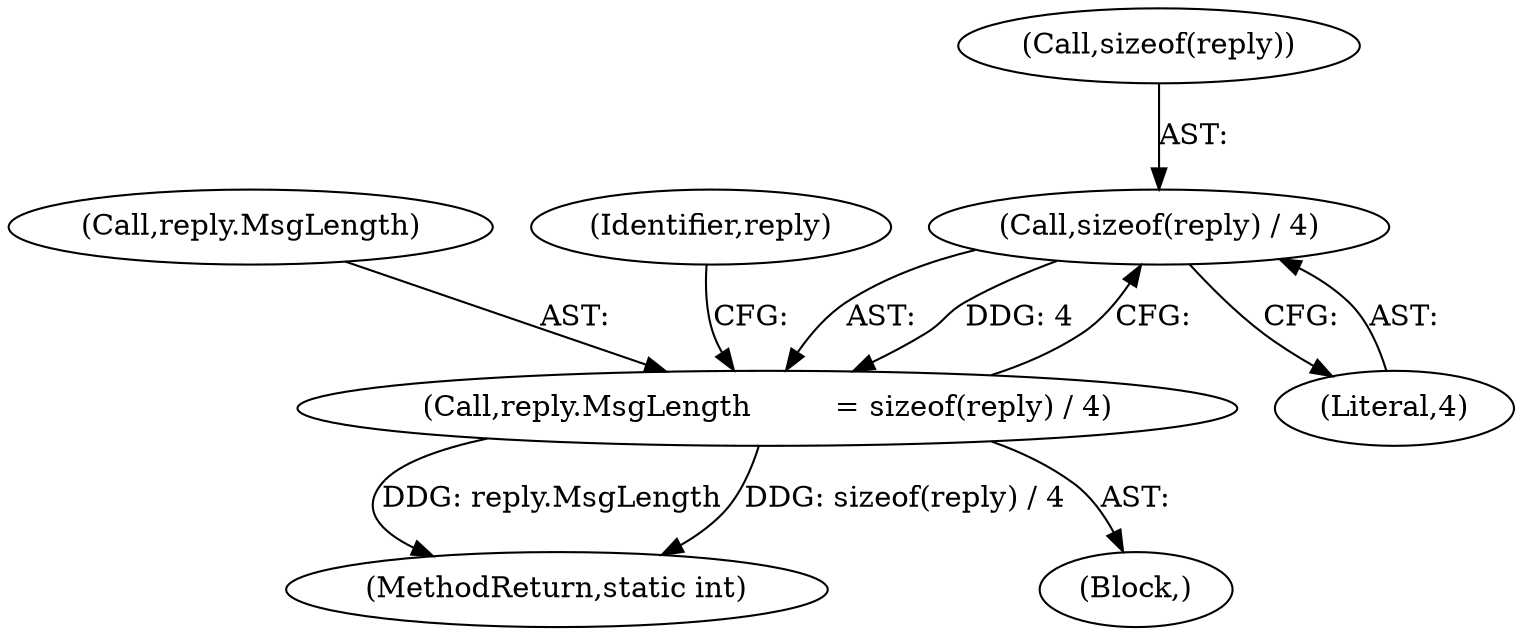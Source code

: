 digraph "0_qemu_670e56d3ed2918b3861d9216f2c0540d9e9ae0d5@API" {
"1000347" [label="(Call,sizeof(reply) / 4)"];
"1000343" [label="(Call,reply.MsgLength         = sizeof(reply) / 4)"];
"1000347" [label="(Call,sizeof(reply) / 4)"];
"1000343" [label="(Call,reply.MsgLength         = sizeof(reply) / 4)"];
"1000400" [label="(MethodReturn,static int)"];
"1000350" [label="(Literal,4)"];
"1000104" [label="(Block,)"];
"1000344" [label="(Call,reply.MsgLength)"];
"1000348" [label="(Call,sizeof(reply))"];
"1000353" [label="(Identifier,reply)"];
"1000347" -> "1000343"  [label="AST: "];
"1000347" -> "1000350"  [label="CFG: "];
"1000348" -> "1000347"  [label="AST: "];
"1000350" -> "1000347"  [label="AST: "];
"1000343" -> "1000347"  [label="CFG: "];
"1000347" -> "1000343"  [label="DDG: 4"];
"1000343" -> "1000104"  [label="AST: "];
"1000344" -> "1000343"  [label="AST: "];
"1000353" -> "1000343"  [label="CFG: "];
"1000343" -> "1000400"  [label="DDG: reply.MsgLength"];
"1000343" -> "1000400"  [label="DDG: sizeof(reply) / 4"];
}
